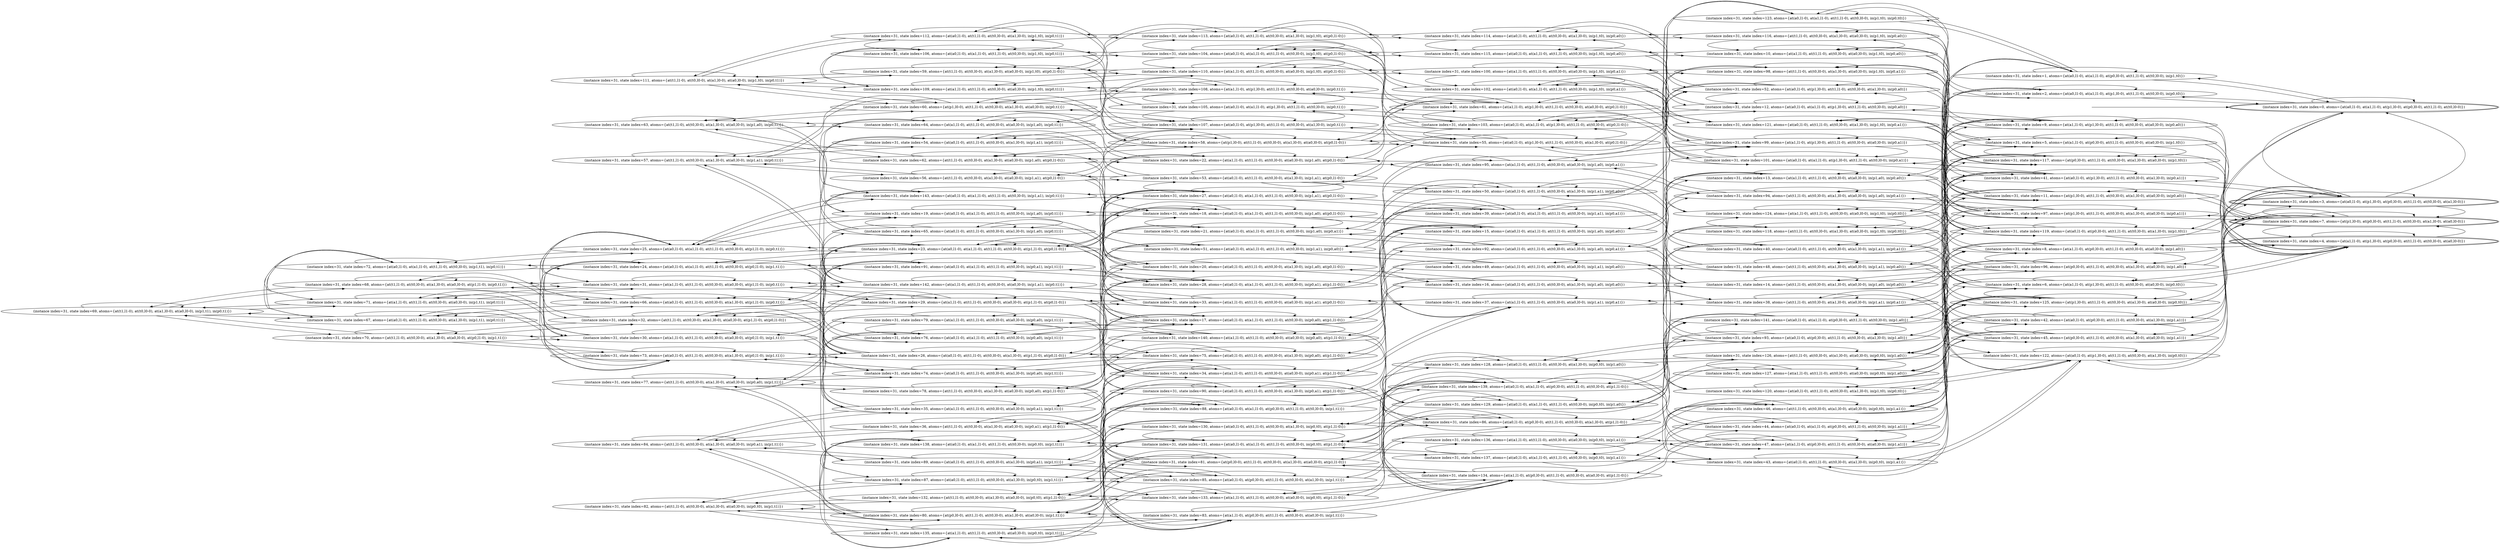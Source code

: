digraph {
rankdir="LR"
s69[label="(instance index=31, state index=69, atoms={at(t1,l1-0), at(t0,l0-0), at(a1,l0-0), at(a0,l0-0), in(p1,t1), in(p0,t1)})"]
s72[label="(instance index=31, state index=72, atoms={at(a0,l1-0), at(a1,l1-0), at(t1,l1-0), at(t0,l0-0), in(p1,t1), in(p0,t1)})"]
s71[label="(instance index=31, state index=71, atoms={at(a1,l1-0), at(t1,l1-0), at(t0,l0-0), at(a0,l0-0), in(p1,t1), in(p0,t1)})"]
s67[label="(instance index=31, state index=67, atoms={at(a0,l1-0), at(t1,l1-0), at(t0,l0-0), at(a1,l0-0), in(p1,t1), in(p0,t1)})"]
s70[label="(instance index=31, state index=70, atoms={at(t1,l1-0), at(t0,l0-0), at(a1,l0-0), at(a0,l0-0), at(p0,l1-0), in(p1,t1)})"]
s68[label="(instance index=31, state index=68, atoms={at(t1,l1-0), at(t0,l0-0), at(a1,l0-0), at(a0,l0-0), at(p1,l1-0), in(p0,t1)})"]
s25[label="(instance index=31, state index=25, atoms={at(a0,l1-0), at(a1,l1-0), at(t1,l1-0), at(t0,l0-0), at(p1,l1-0), in(p0,t1)})"]
s24[label="(instance index=31, state index=24, atoms={at(a0,l1-0), at(a1,l1-0), at(t1,l1-0), at(t0,l0-0), at(p0,l1-0), in(p1,t1)})"]
s31[label="(instance index=31, state index=31, atoms={at(a1,l1-0), at(t1,l1-0), at(t0,l0-0), at(a0,l0-0), at(p1,l1-0), in(p0,t1)})"]
s30[label="(instance index=31, state index=30, atoms={at(a1,l1-0), at(t1,l1-0), at(t0,l0-0), at(a0,l0-0), at(p0,l1-0), in(p1,t1)})"]
s84[label="(instance index=31, state index=84, atoms={at(t1,l1-0), at(t0,l0-0), at(a1,l0-0), at(a0,l0-0), in(p0,a1), in(p1,t1)})"]
s82[label="(instance index=31, state index=82, atoms={at(t1,l1-0), at(t0,l0-0), at(a1,l0-0), at(a0,l0-0), in(p0,t0), in(p1,t1)})"]
s111[label="(instance index=31, state index=111, atoms={at(t1,l1-0), at(t0,l0-0), at(a1,l0-0), at(a0,l0-0), in(p1,t0), in(p0,t1)})"]
s57[label="(instance index=31, state index=57, atoms={at(t1,l1-0), at(t0,l0-0), at(a1,l0-0), at(a0,l0-0), in(p1,a1), in(p0,t1)})"]
s77[label="(instance index=31, state index=77, atoms={at(t1,l1-0), at(t0,l0-0), at(a1,l0-0), at(a0,l0-0), in(p0,a0), in(p1,t1)})"]
s73[label="(instance index=31, state index=73, atoms={at(a0,l1-0), at(t1,l1-0), at(t0,l0-0), at(a1,l0-0), at(p0,l1-0), in(p1,t1)})"]
s66[label="(instance index=31, state index=66, atoms={at(a0,l1-0), at(t1,l1-0), at(t0,l0-0), at(a1,l0-0), at(p1,l1-0), in(p0,t1)})"]
s32[label="(instance index=31, state index=32, atoms={at(t1,l1-0), at(t0,l0-0), at(a1,l0-0), at(a0,l0-0), at(p1,l1-0), at(p0,l1-0)})"]
s63[label="(instance index=31, state index=63, atoms={at(t1,l1-0), at(t0,l0-0), at(a1,l0-0), at(a0,l0-0), in(p1,a0), in(p0,t1)})"]
s19[label="(instance index=31, state index=19, atoms={at(a0,l1-0), at(a1,l1-0), at(t1,l1-0), at(t0,l0-0), in(p1,a0), in(p0,t1)})"]
s76[label="(instance index=31, state index=76, atoms={at(a0,l1-0), at(a1,l1-0), at(t1,l1-0), at(t0,l0-0), in(p0,a0), in(p1,t1)})"]
s138[label="(instance index=31, state index=138, atoms={at(a0,l1-0), at(a1,l1-0), at(t1,l1-0), at(t0,l0-0), in(p0,t0), in(p1,t1)})"]
s106[label="(instance index=31, state index=106, atoms={at(a0,l1-0), at(a1,l1-0), at(t1,l1-0), at(t0,l0-0), in(p1,t0), in(p0,t1)})"]
s143[label="(instance index=31, state index=143, atoms={at(a0,l1-0), at(a1,l1-0), at(t1,l1-0), at(t0,l0-0), in(p1,a1), in(p0,t1)})"]
s91[label="(instance index=31, state index=91, atoms={at(a0,l1-0), at(a1,l1-0), at(t1,l1-0), at(t0,l0-0), in(p0,a1), in(p1,t1)})"]
s23[label="(instance index=31, state index=23, atoms={at(a0,l1-0), at(a1,l1-0), at(t1,l1-0), at(t0,l0-0), at(p1,l1-0), at(p0,l1-0)})"]
s135[label="(instance index=31, state index=135, atoms={at(a1,l1-0), at(t1,l1-0), at(t0,l0-0), at(a0,l0-0), in(p0,t0), in(p1,t1)})"]
s109[label="(instance index=31, state index=109, atoms={at(a1,l1-0), at(t1,l1-0), at(t0,l0-0), at(a0,l0-0), in(p1,t0), in(p0,t1)})"]
s35[label="(instance index=31, state index=35, atoms={at(a1,l1-0), at(t1,l1-0), at(t0,l0-0), at(a0,l0-0), in(p0,a1), in(p1,t1)})"]
s142[label="(instance index=31, state index=142, atoms={at(a1,l1-0), at(t1,l1-0), at(t0,l0-0), at(a0,l0-0), in(p1,a1), in(p0,t1)})"]
s29[label="(instance index=31, state index=29, atoms={at(a1,l1-0), at(t1,l1-0), at(t0,l0-0), at(a0,l0-0), at(p1,l1-0), at(p0,l1-0)})"]
s64[label="(instance index=31, state index=64, atoms={at(a1,l1-0), at(t1,l1-0), at(t0,l0-0), at(a0,l0-0), in(p1,a0), in(p0,t1)})"]
s80[label="(instance index=31, state index=80, atoms={at(p0,l0-0), at(t1,l1-0), at(t0,l0-0), at(a1,l0-0), at(a0,l0-0), in(p1,t1)})"]
s89[label="(instance index=31, state index=89, atoms={at(a0,l1-0), at(t1,l1-0), at(t0,l0-0), at(a1,l0-0), in(p0,a1), in(p1,t1)})"]
s36[label="(instance index=31, state index=36, atoms={at(t1,l1-0), at(t0,l0-0), at(a1,l0-0), at(a0,l0-0), in(p0,a1), at(p1,l1-0)})"]
s132[label="(instance index=31, state index=132, atoms={at(t1,l1-0), at(t0,l0-0), at(a1,l0-0), at(a0,l0-0), in(p0,t0), at(p1,l1-0)})"]
s87[label="(instance index=31, state index=87, atoms={at(a0,l1-0), at(t1,l1-0), at(t0,l0-0), at(a1,l0-0), in(p0,t0), in(p1,t1)})"]
s59[label="(instance index=31, state index=59, atoms={at(t1,l1-0), at(t0,l0-0), at(a1,l0-0), at(a0,l0-0), in(p1,t0), at(p0,l1-0)})"]
s112[label="(instance index=31, state index=112, atoms={at(a0,l1-0), at(t1,l1-0), at(t0,l0-0), at(a1,l0-0), in(p1,t0), in(p0,t1)})"]
s60[label="(instance index=31, state index=60, atoms={at(p1,l0-0), at(t1,l1-0), at(t0,l0-0), at(a1,l0-0), at(a0,l0-0), in(p0,t1)})"]
s56[label="(instance index=31, state index=56, atoms={at(t1,l1-0), at(t0,l0-0), at(a1,l0-0), at(a0,l0-0), in(p1,a1), at(p0,l1-0)})"]
s54[label="(instance index=31, state index=54, atoms={at(a0,l1-0), at(t1,l1-0), at(t0,l0-0), at(a1,l0-0), in(p1,a1), in(p0,t1)})"]
s79[label="(instance index=31, state index=79, atoms={at(a1,l1-0), at(t1,l1-0), at(t0,l0-0), at(a0,l0-0), in(p0,a0), in(p1,t1)})"]
s78[label="(instance index=31, state index=78, atoms={at(t1,l1-0), at(t0,l0-0), at(a1,l0-0), at(a0,l0-0), in(p0,a0), at(p1,l1-0)})"]
s74[label="(instance index=31, state index=74, atoms={at(a0,l1-0), at(t1,l1-0), at(t0,l0-0), at(a1,l0-0), in(p0,a0), in(p1,t1)})"]
s65[label="(instance index=31, state index=65, atoms={at(a0,l1-0), at(t1,l1-0), at(t0,l0-0), at(a1,l0-0), in(p1,a0), in(p0,t1)})"]
s26[label="(instance index=31, state index=26, atoms={at(a0,l1-0), at(t1,l1-0), at(t0,l0-0), at(a1,l0-0), at(p1,l1-0), at(p0,l1-0)})"]
s62[label="(instance index=31, state index=62, atoms={at(t1,l1-0), at(t0,l0-0), at(a1,l0-0), at(a0,l0-0), in(p1,a0), at(p0,l1-0)})"]
s88[label="(instance index=31, state index=88, atoms={at(a0,l1-0), at(a1,l1-0), at(p0,l0-0), at(t1,l1-0), at(t0,l0-0), in(p1,t1)})"]
s83[label="(instance index=31, state index=83, atoms={at(a1,l1-0), at(p0,l0-0), at(t1,l1-0), at(t0,l0-0), at(a0,l0-0), in(p1,t1)})"]
s133[label="(instance index=31, state index=133, atoms={at(a1,l1-0), at(t1,l1-0), at(t0,l0-0), at(a0,l0-0), in(p0,t0), at(p1,l1-0)})"]
s131[label="(instance index=31, state index=131, atoms={at(a0,l1-0), at(a1,l1-0), at(t1,l1-0), at(t0,l0-0), in(p0,t0), at(p1,l1-0)})"]
s34[label="(instance index=31, state index=34, atoms={at(a1,l1-0), at(t1,l1-0), at(t0,l0-0), at(a0,l0-0), in(p0,a1), at(p1,l1-0)})"]
s85[label="(instance index=31, state index=85, atoms={at(a0,l1-0), at(p0,l0-0), at(t1,l1-0), at(t0,l0-0), at(a1,l0-0), in(p1,t1)})"]
s81[label="(instance index=31, state index=81, atoms={at(p0,l0-0), at(t1,l1-0), at(t0,l0-0), at(a1,l0-0), at(a0,l0-0), at(p1,l1-0)})"]
s90[label="(instance index=31, state index=90, atoms={at(a0,l1-0), at(t1,l1-0), at(t0,l0-0), at(a1,l0-0), in(p0,a1), at(p1,l1-0)})"]
s33[label="(instance index=31, state index=33, atoms={at(a1,l1-0), at(t1,l1-0), at(t0,l0-0), at(a0,l0-0), in(p1,a1), at(p0,l1-0)})"]
s130[label="(instance index=31, state index=130, atoms={at(a0,l1-0), at(t1,l1-0), at(t0,l0-0), at(a1,l0-0), in(p0,t0), at(p1,l1-0)})"]
s58[label="(instance index=31, state index=58, atoms={at(p1,l0-0), at(t1,l1-0), at(t0,l0-0), at(a1,l0-0), at(a0,l0-0), at(p0,l1-0)})"]
s53[label="(instance index=31, state index=53, atoms={at(a0,l1-0), at(t1,l1-0), at(t0,l0-0), at(a1,l0-0), in(p1,a1), at(p0,l1-0)})"]
s51[label="(instance index=31, state index=51, atoms={at(a0,l1-0), at(a1,l1-0), at(t1,l1-0), at(t0,l0-0), in(p1,a1), in(p0,a0)})"]
s75[label="(instance index=31, state index=75, atoms={at(a0,l1-0), at(t1,l1-0), at(t0,l0-0), at(a1,l0-0), in(p0,a0), at(p1,l1-0)})"]
s18[label="(instance index=31, state index=18, atoms={at(a0,l1-0), at(a1,l1-0), at(t1,l1-0), at(t0,l0-0), in(p1,a0), at(p0,l1-0)})"]
s17[label="(instance index=31, state index=17, atoms={at(a0,l1-0), at(a1,l1-0), at(t1,l1-0), at(t0,l0-0), in(p0,a0), at(p1,l1-0)})"]
s113[label="(instance index=31, state index=113, atoms={at(a0,l1-0), at(t1,l1-0), at(t0,l0-0), at(a1,l0-0), in(p1,t0), at(p0,l1-0)})"]
s110[label="(instance index=31, state index=110, atoms={at(a1,l1-0), at(t1,l1-0), at(t0,l0-0), at(a0,l0-0), in(p1,t0), at(p0,l1-0)})"]
s27[label="(instance index=31, state index=27, atoms={at(a0,l1-0), at(a1,l1-0), at(t1,l1-0), at(t0,l0-0), in(p1,a1), at(p0,l1-0)})"]
s107[label="(instance index=31, state index=107, atoms={at(a0,l1-0), at(p1,l0-0), at(t1,l1-0), at(t0,l0-0), at(a1,l0-0), in(p0,t1)})"]
s140[label="(instance index=31, state index=140, atoms={at(a1,l1-0), at(t1,l1-0), at(t0,l0-0), at(a0,l0-0), in(p0,a0), at(p1,l1-0)})"]
s21[label="(instance index=31, state index=21, atoms={at(a0,l1-0), at(a1,l1-0), at(t1,l1-0), at(t0,l0-0), in(p1,a0), in(p0,a1)})"]
s105[label="(instance index=31, state index=105, atoms={at(a0,l1-0), at(a1,l1-0), at(p1,l0-0), at(t1,l1-0), at(t0,l0-0), in(p0,t1)})"]
s22[label="(instance index=31, state index=22, atoms={at(a1,l1-0), at(t1,l1-0), at(t0,l0-0), at(a0,l0-0), in(p1,a0), at(p0,l1-0)})"]
s108[label="(instance index=31, state index=108, atoms={at(a1,l1-0), at(p1,l0-0), at(t1,l1-0), at(t0,l0-0), at(a0,l0-0), in(p0,t1)})"]
s28[label="(instance index=31, state index=28, atoms={at(a0,l1-0), at(a1,l1-0), at(t1,l1-0), at(t0,l0-0), in(p0,a1), at(p1,l1-0)})"]
s20[label="(instance index=31, state index=20, atoms={at(a0,l1-0), at(t1,l1-0), at(t0,l0-0), at(a1,l0-0), in(p1,a0), at(p0,l1-0)})"]
s104[label="(instance index=31, state index=104, atoms={at(a0,l1-0), at(a1,l1-0), at(t1,l1-0), at(t0,l0-0), in(p1,t0), at(p0,l1-0)})"]
s15[label="(instance index=31, state index=15, atoms={at(a0,l1-0), at(a1,l1-0), at(t1,l1-0), at(t0,l0-0), in(p1,a0), in(p0,a0)})"]
s129[label="(instance index=31, state index=129, atoms={at(a0,l1-0), at(a1,l1-0), at(t1,l1-0), at(t0,l0-0), in(p0,t0), in(p1,a0)})"]
s115[label="(instance index=31, state index=115, atoms={at(a0,l1-0), at(a1,l1-0), at(t1,l1-0), at(t0,l0-0), in(p1,t0), in(p0,a0)})"]
s39[label="(instance index=31, state index=39, atoms={at(a0,l1-0), at(a1,l1-0), at(t1,l1-0), at(t0,l0-0), in(p1,a1), in(p0,a1)})"]
s136[label="(instance index=31, state index=136, atoms={at(a1,l1-0), at(t1,l1-0), at(t0,l0-0), at(a0,l0-0), in(p0,t0), in(p1,a1)})"]
s61[label="(instance index=31, state index=61, atoms={at(a1,l1-0), at(p1,l0-0), at(t1,l1-0), at(t0,l0-0), at(a0,l0-0), at(p0,l1-0)})"]
s134[label="(instance index=31, state index=134, atoms={at(a1,l1-0), at(p0,l0-0), at(t1,l1-0), at(t0,l0-0), at(a0,l0-0), at(p1,l1-0)})"]
s37[label="(instance index=31, state index=37, atoms={at(a1,l1-0), at(t1,l1-0), at(t0,l0-0), at(a0,l0-0), in(p1,a1), in(p0,a1)})"]
s95[label="(instance index=31, state index=95, atoms={at(a1,l1-0), at(t1,l1-0), at(t0,l0-0), at(a0,l0-0), in(p1,a0), in(p0,a1)})"]
s86[label="(instance index=31, state index=86, atoms={at(a0,l1-0), at(p0,l0-0), at(t1,l1-0), at(t0,l0-0), at(a1,l0-0), at(p1,l1-0)})"]
s92[label="(instance index=31, state index=92, atoms={at(a0,l1-0), at(t1,l1-0), at(t0,l0-0), at(a1,l0-0), in(p1,a0), in(p0,a1)})"]
s128[label="(instance index=31, state index=128, atoms={at(a0,l1-0), at(t1,l1-0), at(t0,l0-0), at(a1,l0-0), in(p0,t0), in(p1,a0)})"]
s114[label="(instance index=31, state index=114, atoms={at(a0,l1-0), at(t1,l1-0), at(t0,l0-0), at(a1,l0-0), in(p1,t0), in(p0,a0)})"]
s55[label="(instance index=31, state index=55, atoms={at(a0,l1-0), at(p1,l0-0), at(t1,l1-0), at(t0,l0-0), at(a1,l0-0), at(p0,l1-0)})"]
s50[label="(instance index=31, state index=50, atoms={at(a0,l1-0), at(t1,l1-0), at(t0,l0-0), at(a1,l0-0), in(p1,a1), in(p0,a0)})"]
s49[label="(instance index=31, state index=49, atoms={at(a1,l1-0), at(t1,l1-0), at(t0,l0-0), at(a0,l0-0), in(p1,a1), in(p0,a0)})"]
s16[label="(instance index=31, state index=16, atoms={at(a0,l1-0), at(t1,l1-0), at(t0,l0-0), at(a1,l0-0), in(p1,a0), in(p0,a0)})"]
s137[label="(instance index=31, state index=137, atoms={at(a0,l1-0), at(a1,l1-0), at(t1,l1-0), at(t0,l0-0), in(p0,t0), in(p1,a1)})"]
s102[label="(instance index=31, state index=102, atoms={at(a0,l1-0), at(a1,l1-0), at(t1,l1-0), at(t0,l0-0), in(p1,t0), in(p0,a1)})"]
s103[label="(instance index=31, state index=103, atoms={at(a0,l1-0), at(a1,l1-0), at(p1,l0-0), at(t1,l1-0), at(t0,l0-0), at(p0,l1-0)})"]
s139[label="(instance index=31, state index=139, atoms={at(a0,l1-0), at(a1,l1-0), at(p0,l0-0), at(t1,l1-0), at(t0,l0-0), at(p1,l1-0)})"]
s100[label="(instance index=31, state index=100, atoms={at(a1,l1-0), at(t1,l1-0), at(t0,l0-0), at(a0,l0-0), in(p1,t0), in(p0,a1)})"]
s123[label="(instance index=31, state index=123, atoms={at(a0,l1-0), at(a1,l1-0), at(t1,l1-0), at(t0,l0-0), in(p1,t0), in(p0,t0)})"]
s12[label="(instance index=31, state index=12, atoms={at(a0,l1-0), at(a1,l1-0), at(p1,l0-0), at(t1,l1-0), at(t0,l0-0), in(p0,a0)})"]
s13[label="(instance index=31, state index=13, atoms={at(a1,l1-0), at(t1,l1-0), at(t0,l0-0), at(a0,l0-0), in(p1,a0), in(p0,a0)})"]
s127[label="(instance index=31, state index=127, atoms={at(a1,l1-0), at(t1,l1-0), at(t0,l0-0), at(a0,l0-0), in(p0,t0), in(p1,a0)})"]
s124[label="(instance index=31, state index=124, atoms={at(a1,l1-0), at(t1,l1-0), at(t0,l0-0), at(a0,l0-0), in(p1,t0), in(p0,t0)})"]
s10[label="(instance index=31, state index=10, atoms={at(a1,l1-0), at(t1,l1-0), at(t0,l0-0), at(a0,l0-0), in(p1,t0), in(p0,a0)})"]
s120[label="(instance index=31, state index=120, atoms={at(a0,l1-0), at(t1,l1-0), at(t0,l0-0), at(a1,l0-0), in(p1,t0), in(p0,t0)})"]
s141[label="(instance index=31, state index=141, atoms={at(a0,l1-0), at(a1,l1-0), at(p0,l0-0), at(t1,l1-0), at(t0,l0-0), in(p1,a0)})"]
s44[label="(instance index=31, state index=44, atoms={at(a0,l1-0), at(a1,l1-0), at(p0,l0-0), at(t1,l1-0), at(t0,l0-0), in(p1,a1)})"]
s43[label="(instance index=31, state index=43, atoms={at(a0,l1-0), at(t1,l1-0), at(t0,l0-0), at(a1,l0-0), in(p0,t0), in(p1,a1)})"]
s121[label="(instance index=31, state index=121, atoms={at(a0,l1-0), at(t1,l1-0), at(t0,l0-0), at(a1,l0-0), in(p1,t0), in(p0,a1)})"]
s40[label="(instance index=31, state index=40, atoms={at(a0,l1-0), at(t1,l1-0), at(t0,l0-0), at(a1,l0-0), in(p1,a1), in(p0,a1)})"]
s118[label="(instance index=31, state index=118, atoms={at(t1,l1-0), at(t0,l0-0), at(a1,l0-0), at(a0,l0-0), in(p1,t0), in(p0,t0)})"]
s38[label="(instance index=31, state index=38, atoms={at(t1,l1-0), at(t0,l0-0), at(a1,l0-0), at(a0,l0-0), in(p1,a1), in(p0,a1)})"]
s46[label="(instance index=31, state index=46, atoms={at(t1,l1-0), at(t0,l0-0), at(a1,l0-0), at(a0,l0-0), in(p0,t0), in(p1,a1)})"]
s93[label="(instance index=31, state index=93, atoms={at(a0,l1-0), at(p0,l0-0), at(t1,l1-0), at(t0,l0-0), at(a1,l0-0), in(p1,a0)})"]
s126[label="(instance index=31, state index=126, atoms={at(t1,l1-0), at(t0,l0-0), at(a1,l0-0), at(a0,l0-0), in(p0,t0), in(p1,a0)})"]
s116[label="(instance index=31, state index=116, atoms={at(t1,l1-0), at(t0,l0-0), at(a1,l0-0), at(a0,l0-0), in(p1,t0), in(p0,a0)})"]
s14[label="(instance index=31, state index=14, atoms={at(t1,l1-0), at(t0,l0-0), at(a1,l0-0), at(a0,l0-0), in(p1,a0), in(p0,a0)})"]
s48[label="(instance index=31, state index=48, atoms={at(t1,l1-0), at(t0,l0-0), at(a1,l0-0), at(a0,l0-0), in(p1,a1), in(p0,a0)})"]
s98[label="(instance index=31, state index=98, atoms={at(t1,l1-0), at(t0,l0-0), at(a1,l0-0), at(a0,l0-0), in(p1,t0), in(p0,a1)})"]
s99[label="(instance index=31, state index=99, atoms={at(a1,l1-0), at(p1,l0-0), at(t1,l1-0), at(t0,l0-0), at(a0,l0-0), in(p0,a1)})"]
s52[label="(instance index=31, state index=52, atoms={at(a0,l1-0), at(p1,l0-0), at(t1,l1-0), at(t0,l0-0), at(a1,l0-0), in(p0,a0)})"]
s101[label="(instance index=31, state index=101, atoms={at(a0,l1-0), at(a1,l1-0), at(p1,l0-0), at(t1,l1-0), at(t0,l0-0), in(p0,a1)})"]
s47[label="(instance index=31, state index=47, atoms={at(a1,l1-0), at(p0,l0-0), at(t1,l1-0), at(t0,l0-0), at(a0,l0-0), in(p1,a1)})"]
s94[label="(instance index=31, state index=94, atoms={at(t1,l1-0), at(t0,l0-0), at(a1,l0-0), at(a0,l0-0), in(p1,a0), in(p0,a1)})"]
s1[label="(instance index=31, state index=1, atoms={at(a0,l1-0), at(a1,l1-0), at(p0,l0-0), at(t1,l1-0), at(t0,l0-0), in(p1,t0)})"]
s9[label="(instance index=31, state index=9, atoms={at(a1,l1-0), at(p1,l0-0), at(t1,l1-0), at(t0,l0-0), at(a0,l0-0), in(p0,a0)})"]
s8[label="(instance index=31, state index=8, atoms={at(a1,l1-0), at(p0,l0-0), at(t1,l1-0), at(t0,l0-0), at(a0,l0-0), in(p1,a0)})"]
s2[label="(instance index=31, state index=2, atoms={at(a0,l1-0), at(a1,l1-0), at(p1,l0-0), at(t1,l1-0), at(t0,l0-0), in(p0,t0)})"]
s5[label="(instance index=31, state index=5, atoms={at(a1,l1-0), at(p0,l0-0), at(t1,l1-0), at(t0,l0-0), at(a0,l0-0), in(p1,t0)})"]
s6[label="(instance index=31, state index=6, atoms={at(a1,l1-0), at(p1,l0-0), at(t1,l1-0), at(t0,l0-0), at(a0,l0-0), in(p0,t0)})"]
s42[label="(instance index=31, state index=42, atoms={at(a0,l1-0), at(p0,l0-0), at(t1,l1-0), at(t0,l0-0), at(a1,l0-0), in(p1,a1)})"]
s45[label="(instance index=31, state index=45, atoms={at(p0,l0-0), at(t1,l1-0), at(t0,l0-0), at(a1,l0-0), at(a0,l0-0), in(p1,a1)})"]
s97[label="(instance index=31, state index=97, atoms={at(p1,l0-0), at(t1,l1-0), at(t0,l0-0), at(a1,l0-0), at(a0,l0-0), in(p0,a1)})"]
s41[label="(instance index=31, state index=41, atoms={at(a0,l1-0), at(p1,l0-0), at(t1,l1-0), at(t0,l0-0), at(a1,l0-0), in(p0,a1)})"]
s119[label="(instance index=31, state index=119, atoms={at(a0,l1-0), at(p0,l0-0), at(t1,l1-0), at(t0,l0-0), at(a1,l0-0), in(p1,t0)})"]
s96[label="(instance index=31, state index=96, atoms={at(p0,l0-0), at(t1,l1-0), at(t0,l0-0), at(a1,l0-0), at(a0,l0-0), in(p1,a0)})"]
s11[label="(instance index=31, state index=11, atoms={at(p1,l0-0), at(t1,l1-0), at(t0,l0-0), at(a1,l0-0), at(a0,l0-0), in(p0,a0)})"]
s125[label="(instance index=31, state index=125, atoms={at(p1,l0-0), at(t1,l1-0), at(t0,l0-0), at(a1,l0-0), at(a0,l0-0), in(p0,t0)})"]
s117[label="(instance index=31, state index=117, atoms={at(p0,l0-0), at(t1,l1-0), at(t0,l0-0), at(a1,l0-0), at(a0,l0-0), in(p1,t0)})"]
s122[label="(instance index=31, state index=122, atoms={at(a0,l1-0), at(p1,l0-0), at(t1,l1-0), at(t0,l0-0), at(a1,l0-0), in(p0,t0)})"]
s3[peripheries=2,label="(instance index=31, state index=3, atoms={at(a0,l1-0), at(p1,l0-0), at(p0,l0-0), at(t1,l1-0), at(t0,l0-0), at(a1,l0-0)})"]
s0[peripheries=2,label="(instance index=31, state index=0, atoms={at(a0,l1-0), at(a1,l1-0), at(p1,l0-0), at(p0,l0-0), at(t1,l1-0), at(t0,l0-0)})"]
s4[peripheries=2,label="(instance index=31, state index=4, atoms={at(a1,l1-0), at(p1,l0-0), at(p0,l0-0), at(t1,l1-0), at(t0,l0-0), at(a0,l0-0)})"]
s7[peripheries=2,label="(instance index=31, state index=7, atoms={at(p1,l0-0), at(p0,l0-0), at(t1,l1-0), at(t0,l0-0), at(a1,l0-0), at(a0,l0-0)})"]
Dangling [ label = "", style = invis ]
{ rank = same; Dangling }
Dangling -> s0
{ rank = same; s0}
{ rank = same; s72,s71,s67,s70,s68}
{ rank = same; s25,s24,s31,s30,s84,s82,s111,s57,s77,s73,s66,s32,s63}
{ rank = same; s19,s76,s138,s106,s143,s91,s23,s135,s109,s35,s142,s29,s64,s80,s89,s36,s132,s87,s59,s112,s60,s56,s54,s79,s78,s74,s65,s26,s62}
{ rank = same; s88,s83,s133,s131,s34,s85,s81,s90,s33,s130,s58,s53,s51,s75,s18,s17,s113,s110,s27,s107,s140,s21,s105,s22,s108,s28,s20,s104}
{ rank = same; s15,s129,s115,s39,s136,s61,s134,s37,s95,s86,s92,s128,s114,s55,s50,s49,s16,s137,s102,s103,s139,s100}
{ rank = same; s123,s12,s13,s127,s124,s10,s120,s141,s44,s43,s121,s40,s118,s38,s46,s93,s126,s116,s14,s48,s98,s99,s52,s101,s47,s94}
{ rank = same; s1,s9,s8,s2,s5,s6,s42,s45,s97,s41,s119,s96,s11,s125,s117,s122}
{ rank = same; s3,s0,s4,s7}
{
s69->s71
s69->s70
s69->s69
s69->s68
s69->s67
}
{
s72->s25
s72->s24
s72->s71
s72->s72
s72->s67
s71->s30
s71->s72
s71->s31
s71->s71
s71->s69
s67->s73
s67->s69
s67->s72
s67->s67
s67->s66
s70->s73
s70->s30
s70->s70
s70->s69
s70->s32
s68->s69
s68->s68
s68->s31
s68->s66
s68->s32
}
{
s25->s25
s25->s19
s25->s23
s25->s72
s25->s31
s25->s143
s25->s66
s24->s91
s24->s76
s24->s24
s24->s73
s24->s30
s24->s23
s24->s72
s31->s31
s31->s25
s31->s142
s31->s29
s31->s71
s31->s68
s30->s30
s30->s24
s30->s29
s30->s71
s30->s70
s30->s35
s84->s89
s84->s84
s84->s36
s84->s80
s84->s35
s82->s80
s82->s135
s82->s87
s82->s82
s82->s132
s111->s60
s111->s112
s111->s111
s111->s59
s111->s109
s57->s60
s57->s56
s57->s54
s57->s57
s57->s142
s77->s80
s77->s78
s77->s77
s77->s79
s77->s74
s73->s26
s73->s24
s73->s73
s73->s70
s73->s74
s73->s67
s66->s26
s66->s68
s66->s25
s66->s67
s66->s66
s66->s65
s32->s29
s32->s26
s32->s70
s32->s68
s32->s32
s63->s63
s63->s62
s63->s60
s63->s65
s63->s64
}
{
s19->s18
s19->s25
s19->s65
s19->s19
s19->s64
s76->s17
s76->s76
s76->s24
s76->s79
s76->s74
s138->s87
s138->s88
s138->s138
s138->s135
s138->s131
s106->s112
s106->s106
s106->s105
s106->s109
s106->s104
s143->s25
s143->s54
s143->s143
s143->s27
s143->s142
s91->s28
s91->s91
s91->s89
s91->s24
s91->s35
s23->s27
s23->s26
s23->s25
s23->s24
s23->s23
s23->s29
s23->s18
s23->s28
s23->s17
s135->s82
s135->s135
s135->s83
s135->s138
s135->s133
s109->s110
s109->s109
s109->s108
s109->s111
s109->s106
s35->s91
s35->s30
s35->s35
s35->s84
s35->s34
s142->s31
s142->s57
s142->s142
s142->s143
s142->s33
s29->s31
s29->s29
s29->s30
s29->s23
s29->s34
s29->s33
s29->s32
s64->s22
s64->s63
s64->s108
s64->s19
s64->s64
s80->s85
s80->s83
s80->s82
s80->s81
s80->s80
s80->s84
s80->s77
s89->s91
s89->s90
s89->s85
s89->s89
s89->s84
s36->s90
s36->s81
s36->s36
s36->s84
s36->s34
s132->s81
s132->s133
s132->s82
s132->s132
s132->s130
s87->s87
s87->s82
s87->s138
s87->s85
s87->s130
s59->s59
s59->s58
s59->s113
s59->s111
s59->s110
s112->s113
s112->s112
s112->s107
s112->s111
s112->s106
s60->s63
s60->s60
s60->s57
s60->s111
s60->s108
s60->s58
s60->s107
s56->s57
s56->s56
s56->s58
s56->s53
s56->s33
s54->s54
s54->s53
s54->s143
s54->s57
s54->s107
s79->s83
s79->s79
s79->s77
s79->s140
s79->s76
s78->s81
s78->s78
s78->s77
s78->s140
s78->s75
s74->s77
s74->s76
s74->s75
s74->s74
s74->s73
s65->s63
s65->s19
s65->s66
s65->s20
s65->s65
s26->s23
s26->s20
s26->s26
s26->s75
s26->s73
s26->s66
s26->s32
s62->s63
s62->s58
s62->s62
s62->s22
s62->s20
}
{
s88->s85
s88->s139
s88->s88
s88->s83
s88->s138
s83->s88
s83->s83
s83->s80
s83->s79
s83->s135
s83->s134
s133->s136
s133->s135
s133->s134
s133->s133
s133->s132
s133->s131
s131->s139
s131->s133
s131->s138
s131->s131
s131->s137
s131->s130
s131->s129
s34->s37
s34->s29
s34->s36
s34->s28
s34->s35
s34->s34
s85->s89
s85->s88
s85->s86
s85->s85
s85->s87
s85->s80
s81->s86
s81->s81
s81->s80
s81->s78
s81->s134
s81->s36
s81->s132
s90->s28
s90->s90
s90->s89
s90->s86
s90->s92
s90->s36
s33->s29
s33->s27
s33->s56
s33->s142
s33->s37
s33->s33
s130->s87
s130->s132
s130->s131
s130->s130
s130->s86
s130->s128
s58->s61
s58->s60
s58->s59
s58->s58
s58->s56
s58->s62
s58->s55
s53->s56
s53->s27
s53->s55
s53->s54
s53->s53
s53->s50
s51->s49
s51->s51
s51->s50
s51->s27
s51->s17
s75->s17
s75->s16
s75->s78
s75->s26
s75->s75
s75->s74
s18->s23
s18->s21
s18->s20
s18->s19
s18->s18
s18->s22
s18->s15
s17->s23
s17->s51
s17->s17
s17->s15
s17->s140
s17->s76
s17->s75
s113->s59
s113->s114
s113->s113
s113->s112
s113->s55
s113->s104
s110->s59
s110->s61
s110->s110
s110->s109
s110->s104
s110->s100
s27->s27
s27->s23
s27->s51
s27->s143
s27->s53
s27->s39
s27->s33
s107->s60
s107->s55
s107->s54
s107->s107
s107->s112
s107->s105
s140->s17
s140->s79
s140->s49
s140->s140
s140->s78
s140->s134
s21->s95
s21->s21
s21->s28
s21->s18
s21->s92
s105->s107
s105->s106
s105->s105
s105->s108
s105->s103
s22->s62
s22->s61
s22->s95
s22->s18
s22->s22
s22->s64
s108->s61
s108->s60
s108->s109
s108->s108
s108->s105
s108->s64
s28->s23
s28->s28
s28->s91
s28->s21
s28->s39
s28->s90
s28->s34
s20->s26
s20->s62
s20->s20
s20->s18
s20->s16
s20->s65
s104->s115
s104->s113
s104->s106
s104->s104
s104->s110
s104->s103
s104->s102
}
{
s15->s17
s15->s16
s15->s15
s15->s18
s15->s13
s129->s127
s129->s141
s129->s131
s129->s129
s129->s128
s115->s12
s115->s115
s115->s10
s115->s114
s115->s104
s39->s28
s39->s40
s39->s39
s39->s27
s39->s37
s136->s47
s136->s137
s136->s46
s136->s136
s136->s133
s61->s58
s61->s108
s61->s61
s61->s110
s61->s103
s61->s22
s61->s99
s134->s81
s134->s47
s134->s83
s134->s139
s134->s134
s134->s140
s134->s133
s37->s37
s37->s39
s37->s34
s37->s38
s37->s33
s95->s95
s95->s22
s95->s21
s95->s94
s95->s99
s86->s93
s86->s86
s86->s85
s86->s90
s86->s139
s86->s81
s86->s130
s92->s94
s92->s93
s92->s92
s92->s90
s92->s21
s128->s126
s128->s130
s128->s129
s128->s93
s128->s128
s114->s52
s114->s116
s114->s115
s114->s114
s114->s113
s55->s55
s55->s53
s55->s52
s55->s113
s55->s58
s55->s107
s55->s103
s50->s52
s50->s51
s50->s50
s50->s53
s50->s48
s49->s51
s49->s49
s49->s48
s49->s47
s49->s140
s16->s16
s16->s14
s16->s20
s16->s15
s16->s75
s137->s44
s137->s43
s137->s137
s137->s136
s137->s131
s102->s104
s102->s102
s102->s121
s102->s101
s102->s100
s103->s105
s103->s55
s103->s104
s103->s61
s103->s12
s103->s103
s103->s101
s139->s88
s139->s86
s139->s44
s139->s139
s139->s141
s139->s134
s139->s131
s100->s102
s100->s110
s100->s100
s100->s99
s100->s98
}
{
s123->s124
s123->s123
s123->s120
s123->s2
s123->s1
s12->s115
s12->s52
s12->s12
s12->s9
s12->s103
s13->s15
s13->s14
s13->s9
s13->s13
s13->s8
s127->s127
s127->s8
s127->s126
s127->s6
s127->s129
s124->s124
s124->s123
s124->s118
s124->s6
s124->s5
s10->s116
s10->s9
s10->s115
s10->s10
s10->s5
s120->s122
s120->s120
s120->s119
s120->s123
s120->s118
s141->s141
s141->s93
s141->s8
s141->s139
s141->s129
s44->s44
s44->s139
s44->s47
s44->s42
s44->s137
s43->s46
s43->s43
s43->s122
s43->s42
s43->s137
s121->s119
s121->s121
s121->s41
s121->s102
s121->s98
s40->s42
s40->s41
s40->s40
s40->s39
s40->s38
s118->s124
s118->s125
s118->s120
s118->s118
s118->s117
s38->s45
s38->s40
s38->s38
s38->s37
s38->s97
s46->s125
s46->s45
s46->s43
s46->s46
s46->s136
s93->s92
s93->s141
s93->s96
s93->s93
s93->s86
s93->s128
s126->s127
s126->s125
s126->s128
s126->s126
s126->s96
s116->s117
s116->s114
s116->s116
s116->s11
s116->s10
s14->s14
s14->s13
s14->s16
s14->s11
s14->s96
s48->s49
s48->s48
s48->s50
s48->s45
s48->s11
s98->s121
s98->s100
s98->s98
s98->s117
s98->s97
s99->s95
s99->s61
s99->s101
s99->s100
s99->s99
s99->s97
s52->s55
s52->s52
s52->s50
s52->s114
s52->s12
s52->s11
s101->s103
s101->s102
s101->s41
s101->s101
s101->s99
s47->s49
s47->s47
s47->s44
s47->s45
s47->s136
s47->s134
s94->s95
s94->s94
s94->s92
s94->s97
s94->s96
}
{
s1->s123
s1->s119
s1->s1
s1->s5
s1->s0
s9->s13
s9->s12
s9->s10
s9->s9
s9->s11
s9->s4
s8->s13
s8->s127
s8->s141
s8->s8
s8->s4
s8->s96
s2->s123
s2->s6
s2->s122
s2->s2
s2->s0
s5->s10
s5->s124
s5->s117
s5->s5
s5->s4
s5->s1
s6->s127
s6->s124
s6->s125
s6->s6
s6->s4
s6->s2
s42->s44
s42->s43
s42->s42
s42->s40
s42->s45
s42->s3
s45->s48
s45->s47
s45->s46
s45->s42
s45->s7
s45->s45
s45->s38
s97->s94
s97->s38
s97->s99
s97->s7
s97->s98
s97->s41
s97->s97
s41->s121
s41->s40
s41->s101
s41->s3
s41->s41
s41->s97
s119->s121
s119->s119
s119->s117
s119->s3
s119->s120
s119->s1
s96->s93
s96->s94
s96->s8
s96->s126
s96->s14
s96->s7
s96->s96
s11->s52
s11->s48
s11->s116
s11->s11
s11->s9
s11->s14
s11->s7
s125->s122
s125->s46
s125->s126
s125->s7
s125->s125
s125->s118
s125->s6
s117->s118
s117->s116
s117->s117
s117->s5
s117->s119
s117->s7
s117->s98
s122->s125
s122->s120
s122->s43
s122->s122
s122->s3
s122->s2
}
{
s3->s41
s3->s122
s3->s3
s3->s119
s3->s42
s3->s7
s3->s0
s0->s4
s0->s3
s0->s2
s0->s1
s0->s0
s4->s9
s4->s8
s4->s6
s4->s5
s4->s4
s4->s7
s4->s0
s7->s45
s7->s11
s7->s117
s7->s7
s7->s125
s7->s4
s7->s3
s7->s97
s7->s96
}
}
